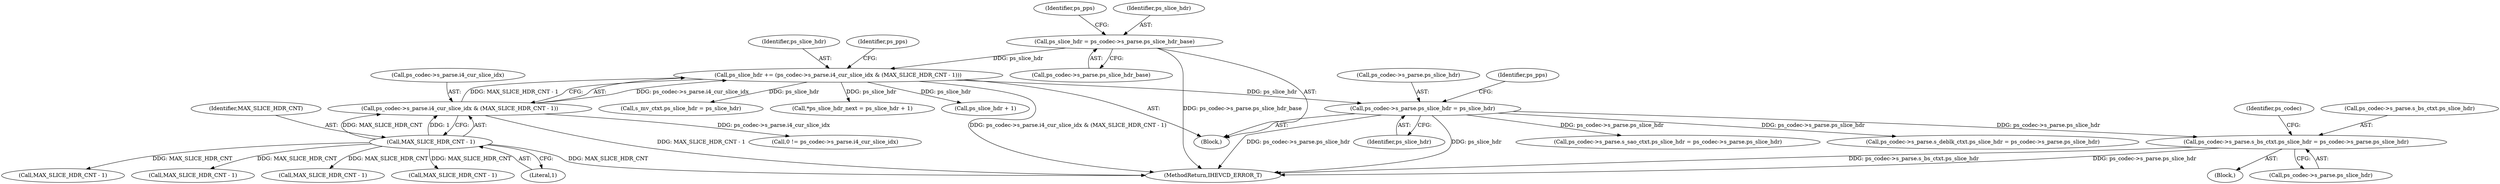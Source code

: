 digraph "0_Android_bcfc7124f6ef9f1ec128fb2e90de774a5b33d199_0@pointer" {
"1004028" [label="(Call,ps_codec->s_parse.s_bs_ctxt.ps_slice_hdr = ps_codec->s_parse.ps_slice_hdr)"];
"1000346" [label="(Call,ps_codec->s_parse.ps_slice_hdr = ps_slice_hdr)"];
"1000235" [label="(Call,ps_slice_hdr += (ps_codec->s_parse.i4_cur_slice_idx & (MAX_SLICE_HDR_CNT - 1)))"];
"1000237" [label="(Call,ps_codec->s_parse.i4_cur_slice_idx & (MAX_SLICE_HDR_CNT - 1))"];
"1000243" [label="(Call,MAX_SLICE_HDR_CNT - 1)"];
"1000214" [label="(Call,ps_slice_hdr = ps_codec->s_parse.ps_slice_hdr_base)"];
"1005079" [label="(MethodReturn,IHEVCD_ERROR_T)"];
"1000244" [label="(Identifier,MAX_SLICE_HDR_CNT)"];
"1004718" [label="(Call,MAX_SLICE_HDR_CNT - 1)"];
"1000354" [label="(Identifier,ps_pps)"];
"1000661" [label="(Call,MAX_SLICE_HDR_CNT - 1)"];
"1004045" [label="(Identifier,ps_codec)"];
"1000283" [label="(Call,MAX_SLICE_HDR_CNT - 1)"];
"1004028" [label="(Call,ps_codec->s_parse.s_bs_ctxt.ps_slice_hdr = ps_codec->s_parse.ps_slice_hdr)"];
"1000237" [label="(Call,ps_codec->s_parse.i4_cur_slice_idx & (MAX_SLICE_HDR_CNT - 1))"];
"1000588" [label="(Call,MAX_SLICE_HDR_CNT - 1)"];
"1000235" [label="(Call,ps_slice_hdr += (ps_codec->s_parse.i4_cur_slice_idx & (MAX_SLICE_HDR_CNT - 1)))"];
"1005044" [label="(Call,ps_codec->s_parse.s_sao_ctxt.ps_slice_hdr = ps_codec->s_parse.ps_slice_hdr)"];
"1000346" [label="(Call,ps_codec->s_parse.ps_slice_hdr = ps_slice_hdr)"];
"1003218" [label="(Call,s_mv_ctxt.ps_slice_hdr = ps_slice_hdr)"];
"1004576" [label="(Call,*ps_slice_hdr_next = ps_slice_hdr + 1)"];
"1000216" [label="(Call,ps_codec->s_parse.ps_slice_hdr_base)"];
"1000257" [label="(Call,0 != ps_codec->s_parse.i4_cur_slice_idx)"];
"1000347" [label="(Call,ps_codec->s_parse.ps_slice_hdr)"];
"1004578" [label="(Call,ps_slice_hdr + 1)"];
"1003700" [label="(Block,)"];
"1000222" [label="(Identifier,ps_pps)"];
"1004983" [label="(Call,ps_codec->s_parse.s_deblk_ctxt.ps_slice_hdr = ps_codec->s_parse.ps_slice_hdr)"];
"1000238" [label="(Call,ps_codec->s_parse.i4_cur_slice_idx)"];
"1000214" [label="(Call,ps_slice_hdr = ps_codec->s_parse.ps_slice_hdr_base)"];
"1004036" [label="(Call,ps_codec->s_parse.ps_slice_hdr)"];
"1000236" [label="(Identifier,ps_slice_hdr)"];
"1000247" [label="(Identifier,ps_pps)"];
"1000352" [label="(Identifier,ps_slice_hdr)"];
"1004029" [label="(Call,ps_codec->s_parse.s_bs_ctxt.ps_slice_hdr)"];
"1000245" [label="(Literal,1)"];
"1000243" [label="(Call,MAX_SLICE_HDR_CNT - 1)"];
"1000190" [label="(Block,)"];
"1000215" [label="(Identifier,ps_slice_hdr)"];
"1004028" -> "1003700"  [label="AST: "];
"1004028" -> "1004036"  [label="CFG: "];
"1004029" -> "1004028"  [label="AST: "];
"1004036" -> "1004028"  [label="AST: "];
"1004045" -> "1004028"  [label="CFG: "];
"1004028" -> "1005079"  [label="DDG: ps_codec->s_parse.s_bs_ctxt.ps_slice_hdr"];
"1004028" -> "1005079"  [label="DDG: ps_codec->s_parse.ps_slice_hdr"];
"1000346" -> "1004028"  [label="DDG: ps_codec->s_parse.ps_slice_hdr"];
"1000346" -> "1000190"  [label="AST: "];
"1000346" -> "1000352"  [label="CFG: "];
"1000347" -> "1000346"  [label="AST: "];
"1000352" -> "1000346"  [label="AST: "];
"1000354" -> "1000346"  [label="CFG: "];
"1000346" -> "1005079"  [label="DDG: ps_codec->s_parse.ps_slice_hdr"];
"1000346" -> "1005079"  [label="DDG: ps_slice_hdr"];
"1000235" -> "1000346"  [label="DDG: ps_slice_hdr"];
"1000346" -> "1004983"  [label="DDG: ps_codec->s_parse.ps_slice_hdr"];
"1000346" -> "1005044"  [label="DDG: ps_codec->s_parse.ps_slice_hdr"];
"1000235" -> "1000190"  [label="AST: "];
"1000235" -> "1000237"  [label="CFG: "];
"1000236" -> "1000235"  [label="AST: "];
"1000237" -> "1000235"  [label="AST: "];
"1000247" -> "1000235"  [label="CFG: "];
"1000235" -> "1005079"  [label="DDG: ps_codec->s_parse.i4_cur_slice_idx & (MAX_SLICE_HDR_CNT - 1)"];
"1000237" -> "1000235"  [label="DDG: ps_codec->s_parse.i4_cur_slice_idx"];
"1000237" -> "1000235"  [label="DDG: MAX_SLICE_HDR_CNT - 1"];
"1000214" -> "1000235"  [label="DDG: ps_slice_hdr"];
"1000235" -> "1003218"  [label="DDG: ps_slice_hdr"];
"1000235" -> "1004576"  [label="DDG: ps_slice_hdr"];
"1000235" -> "1004578"  [label="DDG: ps_slice_hdr"];
"1000237" -> "1000243"  [label="CFG: "];
"1000238" -> "1000237"  [label="AST: "];
"1000243" -> "1000237"  [label="AST: "];
"1000237" -> "1005079"  [label="DDG: MAX_SLICE_HDR_CNT - 1"];
"1000243" -> "1000237"  [label="DDG: MAX_SLICE_HDR_CNT"];
"1000243" -> "1000237"  [label="DDG: 1"];
"1000237" -> "1000257"  [label="DDG: ps_codec->s_parse.i4_cur_slice_idx"];
"1000243" -> "1000245"  [label="CFG: "];
"1000244" -> "1000243"  [label="AST: "];
"1000245" -> "1000243"  [label="AST: "];
"1000243" -> "1005079"  [label="DDG: MAX_SLICE_HDR_CNT"];
"1000243" -> "1000283"  [label="DDG: MAX_SLICE_HDR_CNT"];
"1000243" -> "1000588"  [label="DDG: MAX_SLICE_HDR_CNT"];
"1000243" -> "1000661"  [label="DDG: MAX_SLICE_HDR_CNT"];
"1000243" -> "1004718"  [label="DDG: MAX_SLICE_HDR_CNT"];
"1000214" -> "1000190"  [label="AST: "];
"1000214" -> "1000216"  [label="CFG: "];
"1000215" -> "1000214"  [label="AST: "];
"1000216" -> "1000214"  [label="AST: "];
"1000222" -> "1000214"  [label="CFG: "];
"1000214" -> "1005079"  [label="DDG: ps_codec->s_parse.ps_slice_hdr_base"];
}
